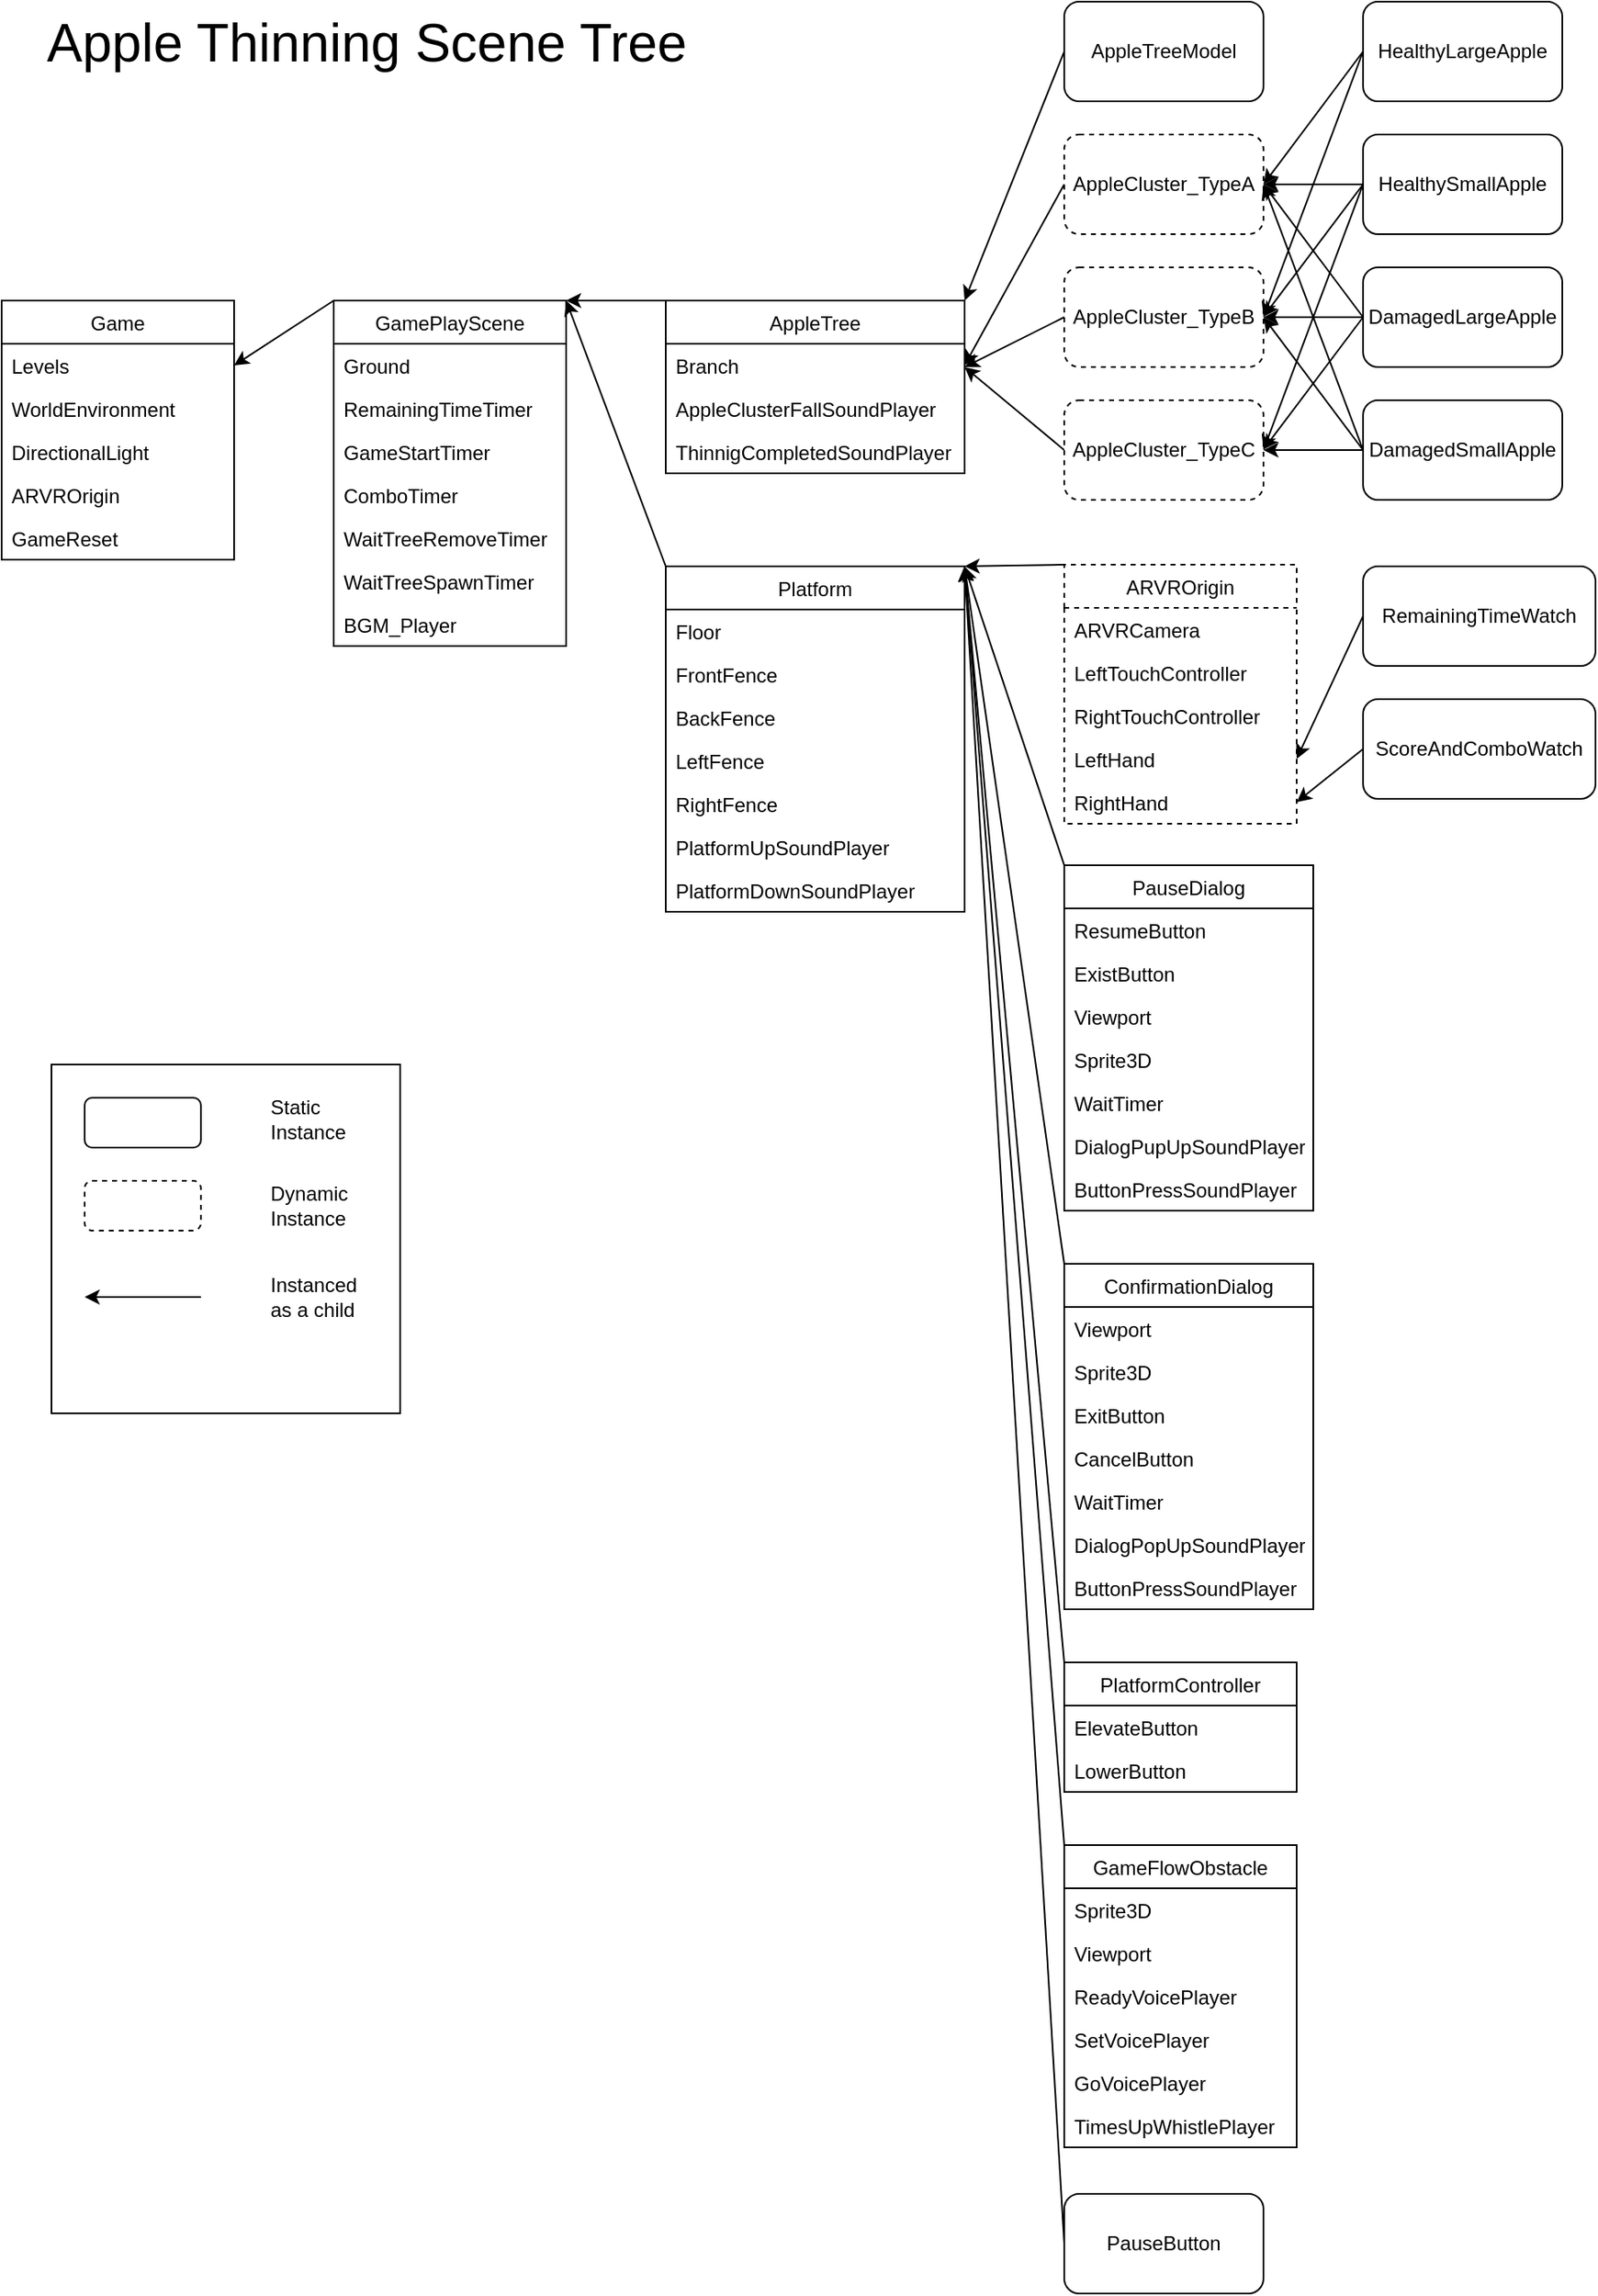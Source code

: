 <mxfile version="13.9.9" type="device"><diagram id="MqXvqnpo0uVjyJd7Cu-_" name="Page-1"><mxGraphModel dx="1220" dy="1264" grid="1" gridSize="10" guides="1" tooltips="1" connect="1" arrows="1" fold="1" page="1" pageScale="1" pageWidth="850" pageHeight="1100" math="0" shadow="0"><root><mxCell id="0"/><mxCell id="1" parent="0"/><mxCell id="zrJ4Jr3G6KQxnh4MruiE-19" style="edgeStyle=none;rounded=0;orthogonalLoop=1;jettySize=auto;html=1;exitX=0;exitY=0.5;exitDx=0;exitDy=0;entryX=1;entryY=0;entryDx=0;entryDy=0;" edge="1" parent="1" source="zrJ4Jr3G6KQxnh4MruiE-14" target="zrJ4Jr3G6KQxnh4MruiE-79"><mxGeometry relative="1" as="geometry"><mxPoint x="780" y="130" as="targetPoint"/></mxGeometry></mxCell><mxCell id="zrJ4Jr3G6KQxnh4MruiE-14" value="PauseButton" style="rounded=1;whiteSpace=wrap;html=1;" vertex="1" parent="1"><mxGeometry x="720" y="1420" width="120" height="60" as="geometry"/></mxCell><mxCell id="zrJ4Jr3G6KQxnh4MruiE-17" style="edgeStyle=none;rounded=0;orthogonalLoop=1;jettySize=auto;html=1;exitX=0;exitY=0.5;exitDx=0;exitDy=0;entryX=1;entryY=0;entryDx=0;entryDy=0;" edge="1" parent="1" source="zrJ4Jr3G6KQxnh4MruiE-16" target="zrJ4Jr3G6KQxnh4MruiE-70"><mxGeometry relative="1" as="geometry"><mxPoint x="1050" y="40" as="targetPoint"/></mxGeometry></mxCell><mxCell id="zrJ4Jr3G6KQxnh4MruiE-16" value="AppleTreeModel" style="rounded=1;whiteSpace=wrap;html=1;" vertex="1" parent="1"><mxGeometry x="720" y="100" width="120" height="60" as="geometry"/></mxCell><mxCell id="zrJ4Jr3G6KQxnh4MruiE-132" style="edgeStyle=none;rounded=0;orthogonalLoop=1;jettySize=auto;html=1;exitX=0;exitY=0.5;exitDx=0;exitDy=0;entryX=1;entryY=0.5;entryDx=0;entryDy=0;" edge="1" parent="1" source="zrJ4Jr3G6KQxnh4MruiE-26" target="zrJ4Jr3G6KQxnh4MruiE-72"><mxGeometry relative="1" as="geometry"/></mxCell><mxCell id="zrJ4Jr3G6KQxnh4MruiE-26" value="AppleCluster_TypeA" style="rounded=1;whiteSpace=wrap;html=1;dashed=1;" vertex="1" parent="1"><mxGeometry x="720" y="180" width="120" height="60" as="geometry"/></mxCell><mxCell id="zrJ4Jr3G6KQxnh4MruiE-133" style="edgeStyle=none;rounded=0;orthogonalLoop=1;jettySize=auto;html=1;exitX=0;exitY=0.5;exitDx=0;exitDy=0;" edge="1" parent="1" source="zrJ4Jr3G6KQxnh4MruiE-27"><mxGeometry relative="1" as="geometry"><mxPoint x="660.0" y="320" as="targetPoint"/></mxGeometry></mxCell><mxCell id="zrJ4Jr3G6KQxnh4MruiE-27" value="AppleCluster_TypeB" style="rounded=1;whiteSpace=wrap;html=1;dashed=1;" vertex="1" parent="1"><mxGeometry x="720" y="260" width="120" height="60" as="geometry"/></mxCell><mxCell id="zrJ4Jr3G6KQxnh4MruiE-134" style="edgeStyle=none;rounded=0;orthogonalLoop=1;jettySize=auto;html=1;exitX=0;exitY=0.5;exitDx=0;exitDy=0;" edge="1" parent="1" source="zrJ4Jr3G6KQxnh4MruiE-28"><mxGeometry relative="1" as="geometry"><mxPoint x="660.0" y="320" as="targetPoint"/></mxGeometry></mxCell><mxCell id="zrJ4Jr3G6KQxnh4MruiE-28" value="AppleCluster_TypeC" style="rounded=1;whiteSpace=wrap;html=1;dashed=1;" vertex="1" parent="1"><mxGeometry x="720" y="340" width="120" height="60" as="geometry"/></mxCell><mxCell id="zrJ4Jr3G6KQxnh4MruiE-36" style="edgeStyle=none;rounded=0;orthogonalLoop=1;jettySize=auto;html=1;exitX=0;exitY=0.5;exitDx=0;exitDy=0;entryX=1;entryY=0.5;entryDx=0;entryDy=0;" edge="1" parent="1" source="zrJ4Jr3G6KQxnh4MruiE-29" target="zrJ4Jr3G6KQxnh4MruiE-26"><mxGeometry relative="1" as="geometry"/></mxCell><mxCell id="zrJ4Jr3G6KQxnh4MruiE-45" style="edgeStyle=none;rounded=0;orthogonalLoop=1;jettySize=auto;html=1;exitX=0;exitY=0.5;exitDx=0;exitDy=0;entryX=1;entryY=0.5;entryDx=0;entryDy=0;" edge="1" parent="1" source="zrJ4Jr3G6KQxnh4MruiE-29" target="zrJ4Jr3G6KQxnh4MruiE-27"><mxGeometry relative="1" as="geometry"/></mxCell><mxCell id="zrJ4Jr3G6KQxnh4MruiE-29" value="HealthyLargeApple" style="rounded=1;whiteSpace=wrap;html=1;" vertex="1" parent="1"><mxGeometry x="900" y="100" width="120" height="60" as="geometry"/></mxCell><mxCell id="zrJ4Jr3G6KQxnh4MruiE-38" style="edgeStyle=none;rounded=0;orthogonalLoop=1;jettySize=auto;html=1;exitX=0;exitY=0.5;exitDx=0;exitDy=0;" edge="1" parent="1" source="zrJ4Jr3G6KQxnh4MruiE-30"><mxGeometry relative="1" as="geometry"><mxPoint x="840" y="210" as="targetPoint"/></mxGeometry></mxCell><mxCell id="zrJ4Jr3G6KQxnh4MruiE-47" style="edgeStyle=none;rounded=0;orthogonalLoop=1;jettySize=auto;html=1;exitX=0;exitY=0.5;exitDx=0;exitDy=0;" edge="1" parent="1" source="zrJ4Jr3G6KQxnh4MruiE-30"><mxGeometry relative="1" as="geometry"><mxPoint x="840" y="290" as="targetPoint"/></mxGeometry></mxCell><mxCell id="zrJ4Jr3G6KQxnh4MruiE-50" style="edgeStyle=none;rounded=0;orthogonalLoop=1;jettySize=auto;html=1;exitX=0;exitY=0.5;exitDx=0;exitDy=0;" edge="1" parent="1" source="zrJ4Jr3G6KQxnh4MruiE-30"><mxGeometry relative="1" as="geometry"><mxPoint x="840" y="369.667" as="targetPoint"/></mxGeometry></mxCell><mxCell id="zrJ4Jr3G6KQxnh4MruiE-30" value="DamagedLargeApple" style="rounded=1;whiteSpace=wrap;html=1;" vertex="1" parent="1"><mxGeometry x="900" y="260" width="120" height="60" as="geometry"/></mxCell><mxCell id="zrJ4Jr3G6KQxnh4MruiE-37" style="edgeStyle=none;rounded=0;orthogonalLoop=1;jettySize=auto;html=1;exitX=0;exitY=0.5;exitDx=0;exitDy=0;entryX=1;entryY=0.5;entryDx=0;entryDy=0;" edge="1" parent="1" source="zrJ4Jr3G6KQxnh4MruiE-31" target="zrJ4Jr3G6KQxnh4MruiE-26"><mxGeometry relative="1" as="geometry"/></mxCell><mxCell id="zrJ4Jr3G6KQxnh4MruiE-46" style="edgeStyle=none;rounded=0;orthogonalLoop=1;jettySize=auto;html=1;exitX=0;exitY=0.5;exitDx=0;exitDy=0;" edge="1" parent="1" source="zrJ4Jr3G6KQxnh4MruiE-31"><mxGeometry relative="1" as="geometry"><mxPoint x="840" y="289.667" as="targetPoint"/></mxGeometry></mxCell><mxCell id="zrJ4Jr3G6KQxnh4MruiE-49" style="edgeStyle=none;rounded=0;orthogonalLoop=1;jettySize=auto;html=1;exitX=0;exitY=0.5;exitDx=0;exitDy=0;entryX=1;entryY=0.5;entryDx=0;entryDy=0;" edge="1" parent="1" source="zrJ4Jr3G6KQxnh4MruiE-31" target="zrJ4Jr3G6KQxnh4MruiE-28"><mxGeometry relative="1" as="geometry"/></mxCell><mxCell id="zrJ4Jr3G6KQxnh4MruiE-31" value="HealthySmallApple" style="rounded=1;whiteSpace=wrap;html=1;" vertex="1" parent="1"><mxGeometry x="900" y="180" width="120" height="60" as="geometry"/></mxCell><mxCell id="zrJ4Jr3G6KQxnh4MruiE-39" style="edgeStyle=none;rounded=0;orthogonalLoop=1;jettySize=auto;html=1;exitX=0;exitY=0.5;exitDx=0;exitDy=0;" edge="1" parent="1" source="zrJ4Jr3G6KQxnh4MruiE-32"><mxGeometry relative="1" as="geometry"><mxPoint x="840" y="210" as="targetPoint"/></mxGeometry></mxCell><mxCell id="zrJ4Jr3G6KQxnh4MruiE-48" style="edgeStyle=none;rounded=0;orthogonalLoop=1;jettySize=auto;html=1;exitX=0;exitY=0.5;exitDx=0;exitDy=0;" edge="1" parent="1" source="zrJ4Jr3G6KQxnh4MruiE-32"><mxGeometry relative="1" as="geometry"><mxPoint x="840" y="290" as="targetPoint"/></mxGeometry></mxCell><mxCell id="zrJ4Jr3G6KQxnh4MruiE-51" style="edgeStyle=none;rounded=0;orthogonalLoop=1;jettySize=auto;html=1;exitX=0;exitY=0.5;exitDx=0;exitDy=0;entryX=1;entryY=0.5;entryDx=0;entryDy=0;" edge="1" parent="1" source="zrJ4Jr3G6KQxnh4MruiE-32" target="zrJ4Jr3G6KQxnh4MruiE-28"><mxGeometry relative="1" as="geometry"/></mxCell><mxCell id="zrJ4Jr3G6KQxnh4MruiE-32" value="DamagedSmallApple" style="rounded=1;whiteSpace=wrap;html=1;" vertex="1" parent="1"><mxGeometry x="900" y="340" width="120" height="60" as="geometry"/></mxCell><mxCell id="zrJ4Jr3G6KQxnh4MruiE-96" style="edgeStyle=none;rounded=0;orthogonalLoop=1;jettySize=auto;html=1;exitX=0;exitY=0.5;exitDx=0;exitDy=0;entryX=1;entryY=0.5;entryDx=0;entryDy=0;" edge="1" parent="1" source="zrJ4Jr3G6KQxnh4MruiE-52" target="zrJ4Jr3G6KQxnh4MruiE-94"><mxGeometry relative="1" as="geometry"/></mxCell><mxCell id="zrJ4Jr3G6KQxnh4MruiE-52" value="RemainingTimeWatch" style="rounded=1;whiteSpace=wrap;html=1;" vertex="1" parent="1"><mxGeometry x="900" y="440" width="140" height="60" as="geometry"/></mxCell><mxCell id="zrJ4Jr3G6KQxnh4MruiE-97" style="edgeStyle=none;rounded=0;orthogonalLoop=1;jettySize=auto;html=1;exitX=0;exitY=0.5;exitDx=0;exitDy=0;entryX=1;entryY=0.5;entryDx=0;entryDy=0;" edge="1" parent="1" source="zrJ4Jr3G6KQxnh4MruiE-53" target="zrJ4Jr3G6KQxnh4MruiE-95"><mxGeometry relative="1" as="geometry"/></mxCell><mxCell id="zrJ4Jr3G6KQxnh4MruiE-53" value="ScoreAndComboWatch" style="rounded=1;whiteSpace=wrap;html=1;" vertex="1" parent="1"><mxGeometry x="900" y="520" width="140" height="60" as="geometry"/></mxCell><mxCell id="zrJ4Jr3G6KQxnh4MruiE-54" value="Game" style="swimlane;fontStyle=0;childLayout=stackLayout;horizontal=1;startSize=26;fillColor=none;horizontalStack=0;resizeParent=1;resizeParentMax=0;resizeLast=0;collapsible=1;marginBottom=0;" vertex="1" parent="1"><mxGeometry x="80" y="280" width="140" height="156" as="geometry"/></mxCell><mxCell id="zrJ4Jr3G6KQxnh4MruiE-55" value="Levels" style="text;strokeColor=none;fillColor=none;align=left;verticalAlign=top;spacingLeft=4;spacingRight=4;overflow=hidden;rotatable=0;points=[[0,0.5],[1,0.5]];portConstraint=eastwest;" vertex="1" parent="zrJ4Jr3G6KQxnh4MruiE-54"><mxGeometry y="26" width="140" height="26" as="geometry"/></mxCell><mxCell id="zrJ4Jr3G6KQxnh4MruiE-56" value="WorldEnvironment" style="text;strokeColor=none;fillColor=none;align=left;verticalAlign=top;spacingLeft=4;spacingRight=4;overflow=hidden;rotatable=0;points=[[0,0.5],[1,0.5]];portConstraint=eastwest;" vertex="1" parent="zrJ4Jr3G6KQxnh4MruiE-54"><mxGeometry y="52" width="140" height="26" as="geometry"/></mxCell><mxCell id="zrJ4Jr3G6KQxnh4MruiE-57" value="DirectionalLight" style="text;strokeColor=none;fillColor=none;align=left;verticalAlign=top;spacingLeft=4;spacingRight=4;overflow=hidden;rotatable=0;points=[[0,0.5],[1,0.5]];portConstraint=eastwest;" vertex="1" parent="zrJ4Jr3G6KQxnh4MruiE-54"><mxGeometry y="78" width="140" height="26" as="geometry"/></mxCell><mxCell id="zrJ4Jr3G6KQxnh4MruiE-58" value="ARVROrigin" style="text;strokeColor=none;fillColor=none;align=left;verticalAlign=top;spacingLeft=4;spacingRight=4;overflow=hidden;rotatable=0;points=[[0,0.5],[1,0.5]];portConstraint=eastwest;" vertex="1" parent="zrJ4Jr3G6KQxnh4MruiE-54"><mxGeometry y="104" width="140" height="26" as="geometry"/></mxCell><mxCell id="zrJ4Jr3G6KQxnh4MruiE-59" value="GameReset" style="text;strokeColor=none;fillColor=none;align=left;verticalAlign=top;spacingLeft=4;spacingRight=4;overflow=hidden;rotatable=0;points=[[0,0.5],[1,0.5]];portConstraint=eastwest;" vertex="1" parent="zrJ4Jr3G6KQxnh4MruiE-54"><mxGeometry y="130" width="140" height="26" as="geometry"/></mxCell><mxCell id="zrJ4Jr3G6KQxnh4MruiE-78" style="edgeStyle=none;rounded=0;orthogonalLoop=1;jettySize=auto;html=1;exitX=0;exitY=0;exitDx=0;exitDy=0;entryX=1;entryY=0.5;entryDx=0;entryDy=0;" edge="1" parent="1" source="zrJ4Jr3G6KQxnh4MruiE-60" target="zrJ4Jr3G6KQxnh4MruiE-55"><mxGeometry relative="1" as="geometry"/></mxCell><mxCell id="zrJ4Jr3G6KQxnh4MruiE-60" value="GamePlayScene" style="swimlane;fontStyle=0;childLayout=stackLayout;horizontal=1;startSize=26;fillColor=none;horizontalStack=0;resizeParent=1;resizeParentMax=0;resizeLast=0;collapsible=1;marginBottom=0;" vertex="1" parent="1"><mxGeometry x="280" y="280" width="140" height="208" as="geometry"/></mxCell><mxCell id="zrJ4Jr3G6KQxnh4MruiE-63" value="Ground" style="text;strokeColor=none;fillColor=none;align=left;verticalAlign=top;spacingLeft=4;spacingRight=4;overflow=hidden;rotatable=0;points=[[0,0.5],[1,0.5]];portConstraint=eastwest;" vertex="1" parent="zrJ4Jr3G6KQxnh4MruiE-60"><mxGeometry y="26" width="140" height="26" as="geometry"/></mxCell><mxCell id="zrJ4Jr3G6KQxnh4MruiE-64" value="RemainingTimeTimer" style="text;strokeColor=none;fillColor=none;align=left;verticalAlign=top;spacingLeft=4;spacingRight=4;overflow=hidden;rotatable=0;points=[[0,0.5],[1,0.5]];portConstraint=eastwest;" vertex="1" parent="zrJ4Jr3G6KQxnh4MruiE-60"><mxGeometry y="52" width="140" height="26" as="geometry"/></mxCell><mxCell id="zrJ4Jr3G6KQxnh4MruiE-65" value="GameStartTimer" style="text;strokeColor=none;fillColor=none;align=left;verticalAlign=top;spacingLeft=4;spacingRight=4;overflow=hidden;rotatable=0;points=[[0,0.5],[1,0.5]];portConstraint=eastwest;" vertex="1" parent="zrJ4Jr3G6KQxnh4MruiE-60"><mxGeometry y="78" width="140" height="26" as="geometry"/></mxCell><mxCell id="zrJ4Jr3G6KQxnh4MruiE-66" value="ComboTimer" style="text;strokeColor=none;fillColor=none;align=left;verticalAlign=top;spacingLeft=4;spacingRight=4;overflow=hidden;rotatable=0;points=[[0,0.5],[1,0.5]];portConstraint=eastwest;" vertex="1" parent="zrJ4Jr3G6KQxnh4MruiE-60"><mxGeometry y="104" width="140" height="26" as="geometry"/></mxCell><mxCell id="zrJ4Jr3G6KQxnh4MruiE-67" value="WaitTreeRemoveTimer" style="text;strokeColor=none;fillColor=none;align=left;verticalAlign=top;spacingLeft=4;spacingRight=4;overflow=hidden;rotatable=0;points=[[0,0.5],[1,0.5]];portConstraint=eastwest;" vertex="1" parent="zrJ4Jr3G6KQxnh4MruiE-60"><mxGeometry y="130" width="140" height="26" as="geometry"/></mxCell><mxCell id="zrJ4Jr3G6KQxnh4MruiE-68" value="WaitTreeSpawnTimer" style="text;strokeColor=none;fillColor=none;align=left;verticalAlign=top;spacingLeft=4;spacingRight=4;overflow=hidden;rotatable=0;points=[[0,0.5],[1,0.5]];portConstraint=eastwest;" vertex="1" parent="zrJ4Jr3G6KQxnh4MruiE-60"><mxGeometry y="156" width="140" height="26" as="geometry"/></mxCell><mxCell id="zrJ4Jr3G6KQxnh4MruiE-69" value="BGM_Player" style="text;strokeColor=none;fillColor=none;align=left;verticalAlign=top;spacingLeft=4;spacingRight=4;overflow=hidden;rotatable=0;points=[[0,0.5],[1,0.5]];portConstraint=eastwest;" vertex="1" parent="zrJ4Jr3G6KQxnh4MruiE-60"><mxGeometry y="182" width="140" height="26" as="geometry"/></mxCell><mxCell id="zrJ4Jr3G6KQxnh4MruiE-77" style="edgeStyle=none;rounded=0;orthogonalLoop=1;jettySize=auto;html=1;exitX=0;exitY=0;exitDx=0;exitDy=0;entryX=1;entryY=0;entryDx=0;entryDy=0;" edge="1" parent="1" source="zrJ4Jr3G6KQxnh4MruiE-70" target="zrJ4Jr3G6KQxnh4MruiE-60"><mxGeometry relative="1" as="geometry"/></mxCell><mxCell id="zrJ4Jr3G6KQxnh4MruiE-70" value="AppleTree" style="swimlane;fontStyle=0;childLayout=stackLayout;horizontal=1;startSize=26;fillColor=none;horizontalStack=0;resizeParent=1;resizeParentMax=0;resizeLast=0;collapsible=1;marginBottom=0;" vertex="1" parent="1"><mxGeometry x="480" y="280" width="180" height="104" as="geometry"/></mxCell><mxCell id="zrJ4Jr3G6KQxnh4MruiE-72" value="Branch" style="text;strokeColor=none;fillColor=none;align=left;verticalAlign=top;spacingLeft=4;spacingRight=4;overflow=hidden;rotatable=0;points=[[0,0.5],[1,0.5]];portConstraint=eastwest;" vertex="1" parent="zrJ4Jr3G6KQxnh4MruiE-70"><mxGeometry y="26" width="180" height="26" as="geometry"/></mxCell><mxCell id="zrJ4Jr3G6KQxnh4MruiE-73" value="AppleClusterFallSoundPlayer" style="text;strokeColor=none;fillColor=none;align=left;verticalAlign=top;spacingLeft=4;spacingRight=4;overflow=hidden;rotatable=0;points=[[0,0.5],[1,0.5]];portConstraint=eastwest;" vertex="1" parent="zrJ4Jr3G6KQxnh4MruiE-70"><mxGeometry y="52" width="180" height="26" as="geometry"/></mxCell><mxCell id="zrJ4Jr3G6KQxnh4MruiE-75" value="ThinnigCompletedSoundPlayer" style="text;strokeColor=none;fillColor=none;align=left;verticalAlign=top;spacingLeft=4;spacingRight=4;overflow=hidden;rotatable=0;points=[[0,0.5],[1,0.5]];portConstraint=eastwest;" vertex="1" parent="zrJ4Jr3G6KQxnh4MruiE-70"><mxGeometry y="78" width="180" height="26" as="geometry"/></mxCell><mxCell id="zrJ4Jr3G6KQxnh4MruiE-87" style="edgeStyle=none;rounded=0;orthogonalLoop=1;jettySize=auto;html=1;exitX=0;exitY=0;exitDx=0;exitDy=0;entryX=1;entryY=0;entryDx=0;entryDy=0;" edge="1" parent="1" source="zrJ4Jr3G6KQxnh4MruiE-79" target="zrJ4Jr3G6KQxnh4MruiE-60"><mxGeometry relative="1" as="geometry"/></mxCell><mxCell id="zrJ4Jr3G6KQxnh4MruiE-79" value="Platform" style="swimlane;fontStyle=0;childLayout=stackLayout;horizontal=1;startSize=26;fillColor=none;horizontalStack=0;resizeParent=1;resizeParentMax=0;resizeLast=0;collapsible=1;marginBottom=0;" vertex="1" parent="1"><mxGeometry x="480" y="440" width="180" height="208" as="geometry"/></mxCell><mxCell id="zrJ4Jr3G6KQxnh4MruiE-80" value="Floor" style="text;strokeColor=none;fillColor=none;align=left;verticalAlign=top;spacingLeft=4;spacingRight=4;overflow=hidden;rotatable=0;points=[[0,0.5],[1,0.5]];portConstraint=eastwest;" vertex="1" parent="zrJ4Jr3G6KQxnh4MruiE-79"><mxGeometry y="26" width="180" height="26" as="geometry"/></mxCell><mxCell id="zrJ4Jr3G6KQxnh4MruiE-81" value="FrontFence" style="text;strokeColor=none;fillColor=none;align=left;verticalAlign=top;spacingLeft=4;spacingRight=4;overflow=hidden;rotatable=0;points=[[0,0.5],[1,0.5]];portConstraint=eastwest;" vertex="1" parent="zrJ4Jr3G6KQxnh4MruiE-79"><mxGeometry y="52" width="180" height="26" as="geometry"/></mxCell><mxCell id="zrJ4Jr3G6KQxnh4MruiE-82" value="BackFence" style="text;strokeColor=none;fillColor=none;align=left;verticalAlign=top;spacingLeft=4;spacingRight=4;overflow=hidden;rotatable=0;points=[[0,0.5],[1,0.5]];portConstraint=eastwest;" vertex="1" parent="zrJ4Jr3G6KQxnh4MruiE-79"><mxGeometry y="78" width="180" height="26" as="geometry"/></mxCell><mxCell id="zrJ4Jr3G6KQxnh4MruiE-83" value="LeftFence" style="text;strokeColor=none;fillColor=none;align=left;verticalAlign=top;spacingLeft=4;spacingRight=4;overflow=hidden;rotatable=0;points=[[0,0.5],[1,0.5]];portConstraint=eastwest;" vertex="1" parent="zrJ4Jr3G6KQxnh4MruiE-79"><mxGeometry y="104" width="180" height="26" as="geometry"/></mxCell><mxCell id="zrJ4Jr3G6KQxnh4MruiE-84" value="RightFence" style="text;strokeColor=none;fillColor=none;align=left;verticalAlign=top;spacingLeft=4;spacingRight=4;overflow=hidden;rotatable=0;points=[[0,0.5],[1,0.5]];portConstraint=eastwest;" vertex="1" parent="zrJ4Jr3G6KQxnh4MruiE-79"><mxGeometry y="130" width="180" height="26" as="geometry"/></mxCell><mxCell id="zrJ4Jr3G6KQxnh4MruiE-85" value="PlatformUpSoundPlayer" style="text;strokeColor=none;fillColor=none;align=left;verticalAlign=top;spacingLeft=4;spacingRight=4;overflow=hidden;rotatable=0;points=[[0,0.5],[1,0.5]];portConstraint=eastwest;" vertex="1" parent="zrJ4Jr3G6KQxnh4MruiE-79"><mxGeometry y="156" width="180" height="26" as="geometry"/></mxCell><mxCell id="zrJ4Jr3G6KQxnh4MruiE-86" value="PlatformDownSoundPlayer" style="text;strokeColor=none;fillColor=none;align=left;verticalAlign=top;spacingLeft=4;spacingRight=4;overflow=hidden;rotatable=0;points=[[0,0.5],[1,0.5]];portConstraint=eastwest;" vertex="1" parent="zrJ4Jr3G6KQxnh4MruiE-79"><mxGeometry y="182" width="180" height="26" as="geometry"/></mxCell><mxCell id="zrJ4Jr3G6KQxnh4MruiE-93" style="edgeStyle=none;rounded=0;orthogonalLoop=1;jettySize=auto;html=1;exitX=0;exitY=0;exitDx=0;exitDy=0;entryX=1;entryY=0;entryDx=0;entryDy=0;" edge="1" parent="1" source="zrJ4Jr3G6KQxnh4MruiE-89" target="zrJ4Jr3G6KQxnh4MruiE-79"><mxGeometry relative="1" as="geometry"/></mxCell><mxCell id="zrJ4Jr3G6KQxnh4MruiE-89" value="ARVROrigin" style="swimlane;fontStyle=0;childLayout=stackLayout;horizontal=1;startSize=26;fillColor=none;horizontalStack=0;resizeParent=1;resizeParentMax=0;resizeLast=0;collapsible=1;marginBottom=0;strokeWidth=1;dashed=1;" vertex="1" parent="1"><mxGeometry x="720" y="439" width="140" height="156" as="geometry"/></mxCell><mxCell id="zrJ4Jr3G6KQxnh4MruiE-90" value="ARVRCamera" style="text;strokeColor=none;fillColor=none;align=left;verticalAlign=top;spacingLeft=4;spacingRight=4;overflow=hidden;rotatable=0;points=[[0,0.5],[1,0.5]];portConstraint=eastwest;" vertex="1" parent="zrJ4Jr3G6KQxnh4MruiE-89"><mxGeometry y="26" width="140" height="26" as="geometry"/></mxCell><mxCell id="zrJ4Jr3G6KQxnh4MruiE-91" value="LeftTouchController" style="text;strokeColor=none;fillColor=none;align=left;verticalAlign=top;spacingLeft=4;spacingRight=4;overflow=hidden;rotatable=0;points=[[0,0.5],[1,0.5]];portConstraint=eastwest;" vertex="1" parent="zrJ4Jr3G6KQxnh4MruiE-89"><mxGeometry y="52" width="140" height="26" as="geometry"/></mxCell><mxCell id="zrJ4Jr3G6KQxnh4MruiE-92" value="RightTouchController" style="text;strokeColor=none;fillColor=none;align=left;verticalAlign=top;spacingLeft=4;spacingRight=4;overflow=hidden;rotatable=0;points=[[0,0.5],[1,0.5]];portConstraint=eastwest;" vertex="1" parent="zrJ4Jr3G6KQxnh4MruiE-89"><mxGeometry y="78" width="140" height="26" as="geometry"/></mxCell><mxCell id="zrJ4Jr3G6KQxnh4MruiE-94" value="LeftHand" style="text;strokeColor=none;fillColor=none;align=left;verticalAlign=top;spacingLeft=4;spacingRight=4;overflow=hidden;rotatable=0;points=[[0,0.5],[1,0.5]];portConstraint=eastwest;" vertex="1" parent="zrJ4Jr3G6KQxnh4MruiE-89"><mxGeometry y="104" width="140" height="26" as="geometry"/></mxCell><mxCell id="zrJ4Jr3G6KQxnh4MruiE-95" value="RightHand" style="text;strokeColor=none;fillColor=none;align=left;verticalAlign=top;spacingLeft=4;spacingRight=4;overflow=hidden;rotatable=0;points=[[0,0.5],[1,0.5]];portConstraint=eastwest;" vertex="1" parent="zrJ4Jr3G6KQxnh4MruiE-89"><mxGeometry y="130" width="140" height="26" as="geometry"/></mxCell><mxCell id="zrJ4Jr3G6KQxnh4MruiE-106" style="edgeStyle=none;rounded=0;orthogonalLoop=1;jettySize=auto;html=1;exitX=0;exitY=0;exitDx=0;exitDy=0;entryX=1;entryY=0;entryDx=0;entryDy=0;" edge="1" parent="1" source="zrJ4Jr3G6KQxnh4MruiE-98" target="zrJ4Jr3G6KQxnh4MruiE-79"><mxGeometry relative="1" as="geometry"/></mxCell><mxCell id="zrJ4Jr3G6KQxnh4MruiE-98" value="PauseDialog" style="swimlane;fontStyle=0;childLayout=stackLayout;horizontal=1;startSize=26;fillColor=none;horizontalStack=0;resizeParent=1;resizeParentMax=0;resizeLast=0;collapsible=1;marginBottom=0;strokeWidth=1;" vertex="1" parent="1"><mxGeometry x="720" y="620" width="150" height="208" as="geometry"/></mxCell><mxCell id="zrJ4Jr3G6KQxnh4MruiE-99" value="ResumeButton" style="text;strokeColor=none;fillColor=none;align=left;verticalAlign=top;spacingLeft=4;spacingRight=4;overflow=hidden;rotatable=0;points=[[0,0.5],[1,0.5]];portConstraint=eastwest;" vertex="1" parent="zrJ4Jr3G6KQxnh4MruiE-98"><mxGeometry y="26" width="150" height="26" as="geometry"/></mxCell><mxCell id="zrJ4Jr3G6KQxnh4MruiE-100" value="ExistButton" style="text;strokeColor=none;fillColor=none;align=left;verticalAlign=top;spacingLeft=4;spacingRight=4;overflow=hidden;rotatable=0;points=[[0,0.5],[1,0.5]];portConstraint=eastwest;" vertex="1" parent="zrJ4Jr3G6KQxnh4MruiE-98"><mxGeometry y="52" width="150" height="26" as="geometry"/></mxCell><mxCell id="zrJ4Jr3G6KQxnh4MruiE-101" value="Viewport" style="text;strokeColor=none;fillColor=none;align=left;verticalAlign=top;spacingLeft=4;spacingRight=4;overflow=hidden;rotatable=0;points=[[0,0.5],[1,0.5]];portConstraint=eastwest;" vertex="1" parent="zrJ4Jr3G6KQxnh4MruiE-98"><mxGeometry y="78" width="150" height="26" as="geometry"/></mxCell><mxCell id="zrJ4Jr3G6KQxnh4MruiE-102" value="Sprite3D" style="text;strokeColor=none;fillColor=none;align=left;verticalAlign=top;spacingLeft=4;spacingRight=4;overflow=hidden;rotatable=0;points=[[0,0.5],[1,0.5]];portConstraint=eastwest;" vertex="1" parent="zrJ4Jr3G6KQxnh4MruiE-98"><mxGeometry y="104" width="150" height="26" as="geometry"/></mxCell><mxCell id="zrJ4Jr3G6KQxnh4MruiE-103" value="WaitTimer" style="text;strokeColor=none;fillColor=none;align=left;verticalAlign=top;spacingLeft=4;spacingRight=4;overflow=hidden;rotatable=0;points=[[0,0.5],[1,0.5]];portConstraint=eastwest;" vertex="1" parent="zrJ4Jr3G6KQxnh4MruiE-98"><mxGeometry y="130" width="150" height="26" as="geometry"/></mxCell><mxCell id="zrJ4Jr3G6KQxnh4MruiE-104" value="DialogPupUpSoundPlayer" style="text;strokeColor=none;fillColor=none;align=left;verticalAlign=top;spacingLeft=4;spacingRight=4;overflow=hidden;rotatable=0;points=[[0,0.5],[1,0.5]];portConstraint=eastwest;" vertex="1" parent="zrJ4Jr3G6KQxnh4MruiE-98"><mxGeometry y="156" width="150" height="26" as="geometry"/></mxCell><mxCell id="zrJ4Jr3G6KQxnh4MruiE-105" value="ButtonPressSoundPlayer" style="text;strokeColor=none;fillColor=none;align=left;verticalAlign=top;spacingLeft=4;spacingRight=4;overflow=hidden;rotatable=0;points=[[0,0.5],[1,0.5]];portConstraint=eastwest;" vertex="1" parent="zrJ4Jr3G6KQxnh4MruiE-98"><mxGeometry y="182" width="150" height="26" as="geometry"/></mxCell><mxCell id="zrJ4Jr3G6KQxnh4MruiE-115" style="edgeStyle=none;rounded=0;orthogonalLoop=1;jettySize=auto;html=1;exitX=0;exitY=0;exitDx=0;exitDy=0;entryX=1;entryY=0;entryDx=0;entryDy=0;" edge="1" parent="1" source="zrJ4Jr3G6KQxnh4MruiE-107" target="zrJ4Jr3G6KQxnh4MruiE-79"><mxGeometry relative="1" as="geometry"/></mxCell><mxCell id="zrJ4Jr3G6KQxnh4MruiE-107" value="ConfirmationDialog" style="swimlane;fontStyle=0;childLayout=stackLayout;horizontal=1;startSize=26;fillColor=none;horizontalStack=0;resizeParent=1;resizeParentMax=0;resizeLast=0;collapsible=1;marginBottom=0;strokeWidth=1;" vertex="1" parent="1"><mxGeometry x="720" y="860" width="150" height="208" as="geometry"/></mxCell><mxCell id="zrJ4Jr3G6KQxnh4MruiE-108" value="Viewport" style="text;strokeColor=none;fillColor=none;align=left;verticalAlign=top;spacingLeft=4;spacingRight=4;overflow=hidden;rotatable=0;points=[[0,0.5],[1,0.5]];portConstraint=eastwest;" vertex="1" parent="zrJ4Jr3G6KQxnh4MruiE-107"><mxGeometry y="26" width="150" height="26" as="geometry"/></mxCell><mxCell id="zrJ4Jr3G6KQxnh4MruiE-109" value="Sprite3D" style="text;strokeColor=none;fillColor=none;align=left;verticalAlign=top;spacingLeft=4;spacingRight=4;overflow=hidden;rotatable=0;points=[[0,0.5],[1,0.5]];portConstraint=eastwest;" vertex="1" parent="zrJ4Jr3G6KQxnh4MruiE-107"><mxGeometry y="52" width="150" height="26" as="geometry"/></mxCell><mxCell id="zrJ4Jr3G6KQxnh4MruiE-110" value="ExitButton" style="text;strokeColor=none;fillColor=none;align=left;verticalAlign=top;spacingLeft=4;spacingRight=4;overflow=hidden;rotatable=0;points=[[0,0.5],[1,0.5]];portConstraint=eastwest;" vertex="1" parent="zrJ4Jr3G6KQxnh4MruiE-107"><mxGeometry y="78" width="150" height="26" as="geometry"/></mxCell><mxCell id="zrJ4Jr3G6KQxnh4MruiE-111" value="CancelButton" style="text;strokeColor=none;fillColor=none;align=left;verticalAlign=top;spacingLeft=4;spacingRight=4;overflow=hidden;rotatable=0;points=[[0,0.5],[1,0.5]];portConstraint=eastwest;" vertex="1" parent="zrJ4Jr3G6KQxnh4MruiE-107"><mxGeometry y="104" width="150" height="26" as="geometry"/></mxCell><mxCell id="zrJ4Jr3G6KQxnh4MruiE-112" value="WaitTimer" style="text;strokeColor=none;fillColor=none;align=left;verticalAlign=top;spacingLeft=4;spacingRight=4;overflow=hidden;rotatable=0;points=[[0,0.5],[1,0.5]];portConstraint=eastwest;" vertex="1" parent="zrJ4Jr3G6KQxnh4MruiE-107"><mxGeometry y="130" width="150" height="26" as="geometry"/></mxCell><mxCell id="zrJ4Jr3G6KQxnh4MruiE-113" value="DialogPopUpSoundPlayer" style="text;strokeColor=none;fillColor=none;align=left;verticalAlign=top;spacingLeft=4;spacingRight=4;overflow=hidden;rotatable=0;points=[[0,0.5],[1,0.5]];portConstraint=eastwest;" vertex="1" parent="zrJ4Jr3G6KQxnh4MruiE-107"><mxGeometry y="156" width="150" height="26" as="geometry"/></mxCell><mxCell id="zrJ4Jr3G6KQxnh4MruiE-114" value="ButtonPressSoundPlayer" style="text;strokeColor=none;fillColor=none;align=left;verticalAlign=top;spacingLeft=4;spacingRight=4;overflow=hidden;rotatable=0;points=[[0,0.5],[1,0.5]];portConstraint=eastwest;" vertex="1" parent="zrJ4Jr3G6KQxnh4MruiE-107"><mxGeometry y="182" width="150" height="26" as="geometry"/></mxCell><mxCell id="zrJ4Jr3G6KQxnh4MruiE-130" style="edgeStyle=none;rounded=0;orthogonalLoop=1;jettySize=auto;html=1;exitX=0;exitY=0;exitDx=0;exitDy=0;entryX=1;entryY=0;entryDx=0;entryDy=0;" edge="1" parent="1" source="zrJ4Jr3G6KQxnh4MruiE-116" target="zrJ4Jr3G6KQxnh4MruiE-79"><mxGeometry relative="1" as="geometry"/></mxCell><mxCell id="zrJ4Jr3G6KQxnh4MruiE-116" value="PlatformController" style="swimlane;fontStyle=0;childLayout=stackLayout;horizontal=1;startSize=26;fillColor=none;horizontalStack=0;resizeParent=1;resizeParentMax=0;resizeLast=0;collapsible=1;marginBottom=0;strokeWidth=1;" vertex="1" parent="1"><mxGeometry x="720" y="1100" width="140" height="78" as="geometry"/></mxCell><mxCell id="zrJ4Jr3G6KQxnh4MruiE-117" value="ElevateButton" style="text;strokeColor=none;fillColor=none;align=left;verticalAlign=top;spacingLeft=4;spacingRight=4;overflow=hidden;rotatable=0;points=[[0,0.5],[1,0.5]];portConstraint=eastwest;" vertex="1" parent="zrJ4Jr3G6KQxnh4MruiE-116"><mxGeometry y="26" width="140" height="26" as="geometry"/></mxCell><mxCell id="zrJ4Jr3G6KQxnh4MruiE-118" value="LowerButton" style="text;strokeColor=none;fillColor=none;align=left;verticalAlign=top;spacingLeft=4;spacingRight=4;overflow=hidden;rotatable=0;points=[[0,0.5],[1,0.5]];portConstraint=eastwest;" vertex="1" parent="zrJ4Jr3G6KQxnh4MruiE-116"><mxGeometry y="52" width="140" height="26" as="geometry"/></mxCell><mxCell id="zrJ4Jr3G6KQxnh4MruiE-131" style="edgeStyle=none;rounded=0;orthogonalLoop=1;jettySize=auto;html=1;exitX=0;exitY=0;exitDx=0;exitDy=0;entryX=1;entryY=0;entryDx=0;entryDy=0;" edge="1" parent="1" source="zrJ4Jr3G6KQxnh4MruiE-120" target="zrJ4Jr3G6KQxnh4MruiE-79"><mxGeometry relative="1" as="geometry"/></mxCell><mxCell id="zrJ4Jr3G6KQxnh4MruiE-120" value="GameFlowObstacle" style="swimlane;fontStyle=0;childLayout=stackLayout;horizontal=1;startSize=26;fillColor=none;horizontalStack=0;resizeParent=1;resizeParentMax=0;resizeLast=0;collapsible=1;marginBottom=0;strokeWidth=1;" vertex="1" parent="1"><mxGeometry x="720" y="1210" width="140" height="182" as="geometry"/></mxCell><mxCell id="zrJ4Jr3G6KQxnh4MruiE-121" value="Sprite3D" style="text;strokeColor=none;fillColor=none;align=left;verticalAlign=top;spacingLeft=4;spacingRight=4;overflow=hidden;rotatable=0;points=[[0,0.5],[1,0.5]];portConstraint=eastwest;" vertex="1" parent="zrJ4Jr3G6KQxnh4MruiE-120"><mxGeometry y="26" width="140" height="26" as="geometry"/></mxCell><mxCell id="zrJ4Jr3G6KQxnh4MruiE-122" value="Viewport" style="text;strokeColor=none;fillColor=none;align=left;verticalAlign=top;spacingLeft=4;spacingRight=4;overflow=hidden;rotatable=0;points=[[0,0.5],[1,0.5]];portConstraint=eastwest;" vertex="1" parent="zrJ4Jr3G6KQxnh4MruiE-120"><mxGeometry y="52" width="140" height="26" as="geometry"/></mxCell><mxCell id="zrJ4Jr3G6KQxnh4MruiE-123" value="ReadyVoicePlayer" style="text;strokeColor=none;fillColor=none;align=left;verticalAlign=top;spacingLeft=4;spacingRight=4;overflow=hidden;rotatable=0;points=[[0,0.5],[1,0.5]];portConstraint=eastwest;" vertex="1" parent="zrJ4Jr3G6KQxnh4MruiE-120"><mxGeometry y="78" width="140" height="26" as="geometry"/></mxCell><mxCell id="zrJ4Jr3G6KQxnh4MruiE-124" value="SetVoicePlayer" style="text;strokeColor=none;fillColor=none;align=left;verticalAlign=top;spacingLeft=4;spacingRight=4;overflow=hidden;rotatable=0;points=[[0,0.5],[1,0.5]];portConstraint=eastwest;" vertex="1" parent="zrJ4Jr3G6KQxnh4MruiE-120"><mxGeometry y="104" width="140" height="26" as="geometry"/></mxCell><mxCell id="zrJ4Jr3G6KQxnh4MruiE-125" value="GoVoicePlayer" style="text;strokeColor=none;fillColor=none;align=left;verticalAlign=top;spacingLeft=4;spacingRight=4;overflow=hidden;rotatable=0;points=[[0,0.5],[1,0.5]];portConstraint=eastwest;" vertex="1" parent="zrJ4Jr3G6KQxnh4MruiE-120"><mxGeometry y="130" width="140" height="26" as="geometry"/></mxCell><mxCell id="zrJ4Jr3G6KQxnh4MruiE-126" value="TimesUpWhistlePlayer" style="text;strokeColor=none;fillColor=none;align=left;verticalAlign=top;spacingLeft=4;spacingRight=4;overflow=hidden;rotatable=0;points=[[0,0.5],[1,0.5]];portConstraint=eastwest;" vertex="1" parent="zrJ4Jr3G6KQxnh4MruiE-120"><mxGeometry y="156" width="140" height="26" as="geometry"/></mxCell><mxCell id="zrJ4Jr3G6KQxnh4MruiE-135" value="" style="whiteSpace=wrap;html=1;aspect=fixed;strokeWidth=1;" vertex="1" parent="1"><mxGeometry x="110" y="740" width="210" height="210" as="geometry"/></mxCell><mxCell id="zrJ4Jr3G6KQxnh4MruiE-136" value="Static Instance" style="text;html=1;strokeColor=none;fillColor=none;align=left;verticalAlign=middle;whiteSpace=wrap;rounded=0;" vertex="1" parent="1"><mxGeometry x="240" y="762.5" width="70" height="20" as="geometry"/></mxCell><mxCell id="zrJ4Jr3G6KQxnh4MruiE-141" value="" style="rounded=1;whiteSpace=wrap;html=1;strokeWidth=1;" vertex="1" parent="1"><mxGeometry x="130" y="760" width="70" height="30" as="geometry"/></mxCell><mxCell id="zrJ4Jr3G6KQxnh4MruiE-142" value="" style="rounded=1;whiteSpace=wrap;html=1;strokeWidth=1;dashed=1;" vertex="1" parent="1"><mxGeometry x="130" y="810" width="70" height="30" as="geometry"/></mxCell><mxCell id="zrJ4Jr3G6KQxnh4MruiE-143" value="Dynamic&lt;br&gt;Instance" style="text;html=1;strokeColor=none;fillColor=none;align=left;verticalAlign=middle;whiteSpace=wrap;rounded=0;" vertex="1" parent="1"><mxGeometry x="240" y="815" width="70" height="20" as="geometry"/></mxCell><mxCell id="zrJ4Jr3G6KQxnh4MruiE-144" value="" style="endArrow=classic;html=1;" edge="1" parent="1"><mxGeometry width="50" height="50" relative="1" as="geometry"><mxPoint x="200" y="880" as="sourcePoint"/><mxPoint x="130" y="880" as="targetPoint"/></mxGeometry></mxCell><mxCell id="zrJ4Jr3G6KQxnh4MruiE-145" value="Instanced as a child" style="text;html=1;strokeColor=none;fillColor=none;align=left;verticalAlign=middle;whiteSpace=wrap;rounded=0;dashed=1;" vertex="1" parent="1"><mxGeometry x="240" y="870" width="70" height="20" as="geometry"/></mxCell><mxCell id="zrJ4Jr3G6KQxnh4MruiE-146" value="&lt;font style=&quot;font-size: 32px&quot;&gt;Apple Thinning Scene Tree&lt;/font&gt;" style="text;html=1;strokeColor=none;fillColor=none;align=center;verticalAlign=middle;whiteSpace=wrap;rounded=0;dashed=1;" vertex="1" parent="1"><mxGeometry x="80" y="100" width="440" height="50" as="geometry"/></mxCell></root></mxGraphModel></diagram></mxfile>